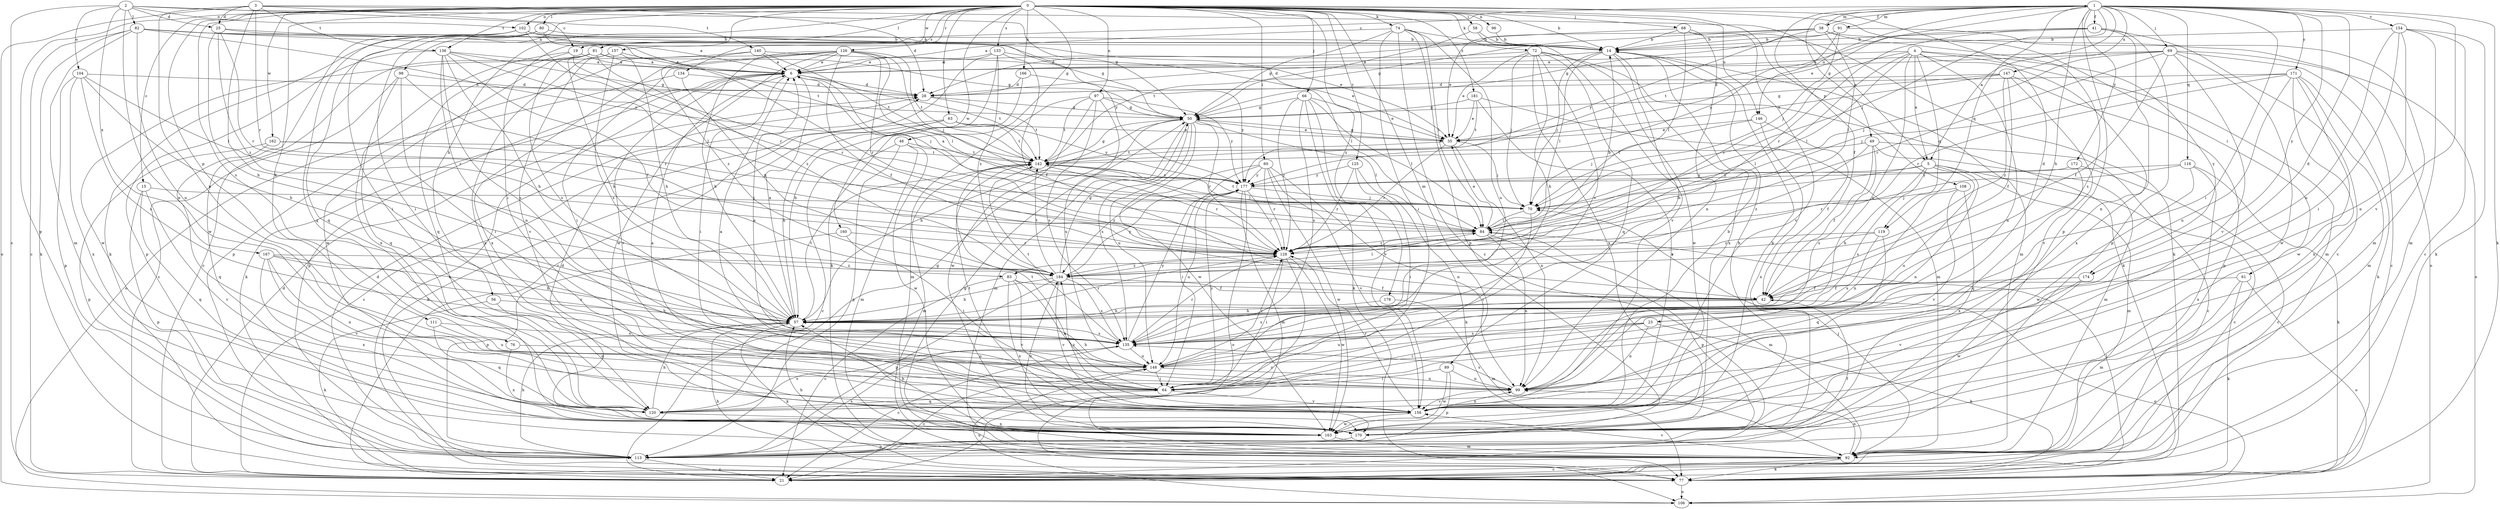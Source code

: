 strict digraph  {
0;
1;
2;
3;
4;
5;
6;
14;
15;
19;
21;
23;
25;
28;
35;
38;
41;
42;
46;
49;
50;
56;
57;
58;
60;
61;
63;
64;
66;
68;
69;
70;
72;
74;
76;
77;
80;
81;
82;
83;
84;
89;
91;
92;
96;
97;
98;
99;
102;
104;
106;
108;
111;
113;
116;
119;
120;
125;
126;
128;
133;
134;
135;
136;
140;
142;
146;
147;
148;
154;
156;
157;
160;
162;
163;
166;
167;
170;
171;
172;
174;
177;
178;
181;
184;
0 -> 14  [label=b];
0 -> 15  [label=c];
0 -> 23  [label=d];
0 -> 46  [label=g];
0 -> 56  [label=h];
0 -> 58  [label=i];
0 -> 60  [label=i];
0 -> 61  [label=i];
0 -> 63  [label=i];
0 -> 64  [label=i];
0 -> 66  [label=j];
0 -> 68  [label=j];
0 -> 72  [label=k];
0 -> 74  [label=k];
0 -> 76  [label=k];
0 -> 80  [label=l];
0 -> 81  [label=l];
0 -> 89  [label=m];
0 -> 96  [label=n];
0 -> 97  [label=n];
0 -> 98  [label=n];
0 -> 102  [label=o];
0 -> 108  [label=p];
0 -> 111  [label=p];
0 -> 113  [label=p];
0 -> 125  [label=r];
0 -> 126  [label=r];
0 -> 133  [label=s];
0 -> 134  [label=s];
0 -> 135  [label=s];
0 -> 136  [label=t];
0 -> 146  [label=u];
0 -> 157  [label=w];
0 -> 160  [label=w];
0 -> 162  [label=w];
0 -> 166  [label=x];
0 -> 178  [label=z];
0 -> 181  [label=z];
1 -> 5  [label=a];
1 -> 19  [label=c];
1 -> 23  [label=d];
1 -> 35  [label=e];
1 -> 38  [label=f];
1 -> 41  [label=f];
1 -> 42  [label=f];
1 -> 49  [label=g];
1 -> 57  [label=h];
1 -> 64  [label=i];
1 -> 69  [label=j];
1 -> 70  [label=j];
1 -> 77  [label=k];
1 -> 91  [label=m];
1 -> 113  [label=p];
1 -> 116  [label=q];
1 -> 119  [label=q];
1 -> 146  [label=u];
1 -> 147  [label=u];
1 -> 154  [label=v];
1 -> 156  [label=v];
1 -> 171  [label=y];
1 -> 172  [label=y];
1 -> 174  [label=y];
2 -> 19  [label=c];
2 -> 21  [label=c];
2 -> 25  [label=d];
2 -> 50  [label=g];
2 -> 82  [label=l];
2 -> 99  [label=n];
2 -> 102  [label=o];
2 -> 104  [label=o];
2 -> 167  [label=x];
3 -> 5  [label=a];
3 -> 25  [label=d];
3 -> 28  [label=d];
3 -> 83  [label=l];
3 -> 106  [label=o];
3 -> 128  [label=r];
3 -> 136  [label=t];
3 -> 140  [label=t];
3 -> 148  [label=u];
4 -> 5  [label=a];
4 -> 6  [label=a];
4 -> 83  [label=l];
4 -> 84  [label=l];
4 -> 92  [label=m];
4 -> 99  [label=n];
4 -> 119  [label=q];
4 -> 128  [label=r];
4 -> 135  [label=s];
4 -> 170  [label=x];
4 -> 174  [label=y];
5 -> 21  [label=c];
5 -> 57  [label=h];
5 -> 84  [label=l];
5 -> 92  [label=m];
5 -> 99  [label=n];
5 -> 135  [label=s];
5 -> 148  [label=u];
5 -> 177  [label=y];
6 -> 28  [label=d];
6 -> 64  [label=i];
6 -> 70  [label=j];
6 -> 77  [label=k];
6 -> 113  [label=p];
6 -> 142  [label=t];
6 -> 156  [label=v];
14 -> 6  [label=a];
14 -> 70  [label=j];
14 -> 84  [label=l];
14 -> 92  [label=m];
14 -> 135  [label=s];
14 -> 170  [label=x];
15 -> 70  [label=j];
15 -> 113  [label=p];
15 -> 120  [label=q];
15 -> 156  [label=v];
19 -> 6  [label=a];
19 -> 120  [label=q];
19 -> 128  [label=r];
19 -> 170  [label=x];
21 -> 28  [label=d];
23 -> 64  [label=i];
23 -> 77  [label=k];
23 -> 99  [label=n];
23 -> 135  [label=s];
23 -> 148  [label=u];
25 -> 6  [label=a];
25 -> 14  [label=b];
25 -> 57  [label=h];
25 -> 128  [label=r];
25 -> 184  [label=z];
28 -> 50  [label=g];
28 -> 142  [label=t];
35 -> 50  [label=g];
35 -> 70  [label=j];
35 -> 99  [label=n];
35 -> 128  [label=r];
35 -> 142  [label=t];
38 -> 14  [label=b];
38 -> 28  [label=d];
38 -> 50  [label=g];
38 -> 84  [label=l];
38 -> 106  [label=o];
38 -> 135  [label=s];
38 -> 177  [label=y];
38 -> 1  [label=m];
41 -> 14  [label=b];
41 -> 21  [label=c];
41 -> 99  [label=n];
41 -> 113  [label=p];
41 -> 128  [label=r];
41 -> 142  [label=t];
42 -> 57  [label=h];
42 -> 106  [label=o];
42 -> 135  [label=s];
46 -> 21  [label=c];
46 -> 92  [label=m];
46 -> 113  [label=p];
46 -> 142  [label=t];
46 -> 163  [label=w];
49 -> 21  [label=c];
49 -> 42  [label=f];
49 -> 92  [label=m];
49 -> 135  [label=s];
49 -> 142  [label=t];
49 -> 184  [label=z];
50 -> 35  [label=e];
50 -> 57  [label=h];
50 -> 84  [label=l];
50 -> 92  [label=m];
50 -> 128  [label=r];
50 -> 135  [label=s];
50 -> 148  [label=u];
50 -> 163  [label=w];
56 -> 57  [label=h];
56 -> 77  [label=k];
56 -> 120  [label=q];
57 -> 6  [label=a];
57 -> 77  [label=k];
57 -> 128  [label=r];
57 -> 135  [label=s];
57 -> 142  [label=t];
58 -> 14  [label=b];
58 -> 142  [label=t];
58 -> 156  [label=v];
60 -> 64  [label=i];
60 -> 99  [label=n];
60 -> 128  [label=r];
60 -> 156  [label=v];
60 -> 163  [label=w];
60 -> 177  [label=y];
60 -> 184  [label=z];
61 -> 42  [label=f];
61 -> 77  [label=k];
61 -> 92  [label=m];
61 -> 106  [label=o];
63 -> 21  [label=c];
63 -> 35  [label=e];
63 -> 57  [label=h];
63 -> 77  [label=k];
63 -> 142  [label=t];
63 -> 177  [label=y];
64 -> 6  [label=a];
64 -> 120  [label=q];
64 -> 142  [label=t];
64 -> 156  [label=v];
64 -> 177  [label=y];
66 -> 35  [label=e];
66 -> 50  [label=g];
66 -> 77  [label=k];
66 -> 84  [label=l];
66 -> 128  [label=r];
66 -> 135  [label=s];
66 -> 156  [label=v];
68 -> 14  [label=b];
68 -> 35  [label=e];
68 -> 77  [label=k];
68 -> 84  [label=l];
68 -> 99  [label=n];
68 -> 156  [label=v];
69 -> 6  [label=a];
69 -> 21  [label=c];
69 -> 28  [label=d];
69 -> 42  [label=f];
69 -> 70  [label=j];
69 -> 106  [label=o];
69 -> 128  [label=r];
69 -> 156  [label=v];
69 -> 163  [label=w];
70 -> 6  [label=a];
70 -> 64  [label=i];
70 -> 84  [label=l];
70 -> 142  [label=t];
72 -> 6  [label=a];
72 -> 35  [label=e];
72 -> 57  [label=h];
72 -> 70  [label=j];
72 -> 77  [label=k];
72 -> 120  [label=q];
72 -> 135  [label=s];
72 -> 163  [label=w];
72 -> 170  [label=x];
74 -> 6  [label=a];
74 -> 14  [label=b];
74 -> 21  [label=c];
74 -> 50  [label=g];
74 -> 64  [label=i];
74 -> 84  [label=l];
74 -> 113  [label=p];
74 -> 148  [label=u];
76 -> 148  [label=u];
76 -> 170  [label=x];
77 -> 6  [label=a];
77 -> 57  [label=h];
77 -> 84  [label=l];
77 -> 106  [label=o];
80 -> 14  [label=b];
80 -> 64  [label=i];
80 -> 77  [label=k];
80 -> 84  [label=l];
80 -> 120  [label=q];
81 -> 6  [label=a];
81 -> 21  [label=c];
81 -> 50  [label=g];
81 -> 57  [label=h];
81 -> 135  [label=s];
81 -> 163  [label=w];
81 -> 184  [label=z];
82 -> 14  [label=b];
82 -> 21  [label=c];
82 -> 50  [label=g];
82 -> 77  [label=k];
82 -> 92  [label=m];
82 -> 142  [label=t];
82 -> 148  [label=u];
82 -> 177  [label=y];
83 -> 21  [label=c];
83 -> 42  [label=f];
83 -> 99  [label=n];
83 -> 156  [label=v];
83 -> 170  [label=x];
84 -> 35  [label=e];
84 -> 92  [label=m];
84 -> 99  [label=n];
84 -> 113  [label=p];
84 -> 128  [label=r];
89 -> 64  [label=i];
89 -> 99  [label=n];
89 -> 113  [label=p];
89 -> 163  [label=w];
91 -> 14  [label=b];
91 -> 50  [label=g];
91 -> 70  [label=j];
91 -> 92  [label=m];
91 -> 177  [label=y];
92 -> 21  [label=c];
92 -> 50  [label=g];
92 -> 57  [label=h];
92 -> 70  [label=j];
92 -> 77  [label=k];
92 -> 99  [label=n];
92 -> 156  [label=v];
96 -> 14  [label=b];
97 -> 50  [label=g];
97 -> 92  [label=m];
97 -> 135  [label=s];
97 -> 142  [label=t];
97 -> 148  [label=u];
97 -> 163  [label=w];
97 -> 177  [label=y];
98 -> 21  [label=c];
98 -> 28  [label=d];
98 -> 64  [label=i];
98 -> 120  [label=q];
98 -> 128  [label=r];
99 -> 135  [label=s];
99 -> 156  [label=v];
102 -> 14  [label=b];
102 -> 35  [label=e];
102 -> 64  [label=i];
102 -> 120  [label=q];
102 -> 128  [label=r];
102 -> 163  [label=w];
102 -> 177  [label=y];
104 -> 28  [label=d];
104 -> 57  [label=h];
104 -> 113  [label=p];
104 -> 128  [label=r];
104 -> 135  [label=s];
104 -> 170  [label=x];
106 -> 148  [label=u];
108 -> 70  [label=j];
108 -> 99  [label=n];
108 -> 156  [label=v];
108 -> 170  [label=x];
111 -> 120  [label=q];
111 -> 135  [label=s];
111 -> 148  [label=u];
113 -> 21  [label=c];
113 -> 28  [label=d];
113 -> 42  [label=f];
113 -> 57  [label=h];
113 -> 135  [label=s];
116 -> 77  [label=k];
116 -> 128  [label=r];
116 -> 163  [label=w];
116 -> 170  [label=x];
116 -> 177  [label=y];
119 -> 120  [label=q];
119 -> 128  [label=r];
119 -> 135  [label=s];
119 -> 184  [label=z];
120 -> 50  [label=g];
120 -> 57  [label=h];
120 -> 135  [label=s];
120 -> 170  [label=x];
125 -> 64  [label=i];
125 -> 77  [label=k];
125 -> 128  [label=r];
125 -> 177  [label=y];
126 -> 6  [label=a];
126 -> 42  [label=f];
126 -> 57  [label=h];
126 -> 64  [label=i];
126 -> 70  [label=j];
126 -> 84  [label=l];
126 -> 113  [label=p];
126 -> 128  [label=r];
126 -> 142  [label=t];
126 -> 163  [label=w];
126 -> 170  [label=x];
128 -> 14  [label=b];
128 -> 21  [label=c];
128 -> 64  [label=i];
128 -> 163  [label=w];
128 -> 184  [label=z];
133 -> 6  [label=a];
133 -> 21  [label=c];
133 -> 42  [label=f];
133 -> 77  [label=k];
133 -> 84  [label=l];
133 -> 184  [label=z];
134 -> 28  [label=d];
134 -> 106  [label=o];
134 -> 184  [label=z];
135 -> 21  [label=c];
135 -> 128  [label=r];
135 -> 142  [label=t];
135 -> 148  [label=u];
135 -> 177  [label=y];
136 -> 6  [label=a];
136 -> 42  [label=f];
136 -> 50  [label=g];
136 -> 57  [label=h];
136 -> 84  [label=l];
136 -> 99  [label=n];
136 -> 113  [label=p];
136 -> 135  [label=s];
140 -> 6  [label=a];
140 -> 35  [label=e];
140 -> 142  [label=t];
140 -> 163  [label=w];
140 -> 184  [label=z];
142 -> 50  [label=g];
142 -> 84  [label=l];
142 -> 92  [label=m];
142 -> 128  [label=r];
142 -> 177  [label=y];
146 -> 35  [label=e];
146 -> 42  [label=f];
146 -> 70  [label=j];
146 -> 170  [label=x];
147 -> 28  [label=d];
147 -> 35  [label=e];
147 -> 42  [label=f];
147 -> 50  [label=g];
147 -> 113  [label=p];
147 -> 156  [label=v];
147 -> 184  [label=z];
148 -> 6  [label=a];
148 -> 21  [label=c];
148 -> 57  [label=h];
148 -> 64  [label=i];
148 -> 99  [label=n];
148 -> 128  [label=r];
154 -> 14  [label=b];
154 -> 21  [label=c];
154 -> 64  [label=i];
154 -> 77  [label=k];
154 -> 92  [label=m];
154 -> 99  [label=n];
154 -> 148  [label=u];
156 -> 6  [label=a];
156 -> 14  [label=b];
156 -> 99  [label=n];
156 -> 128  [label=r];
156 -> 142  [label=t];
156 -> 163  [label=w];
156 -> 184  [label=z];
157 -> 6  [label=a];
157 -> 57  [label=h];
157 -> 135  [label=s];
157 -> 156  [label=v];
157 -> 170  [label=x];
160 -> 64  [label=i];
160 -> 113  [label=p];
160 -> 128  [label=r];
162 -> 70  [label=j];
162 -> 113  [label=p];
162 -> 120  [label=q];
162 -> 142  [label=t];
163 -> 14  [label=b];
163 -> 28  [label=d];
163 -> 57  [label=h];
163 -> 92  [label=m];
163 -> 184  [label=z];
166 -> 28  [label=d];
166 -> 57  [label=h];
166 -> 177  [label=y];
167 -> 57  [label=h];
167 -> 99  [label=n];
167 -> 135  [label=s];
167 -> 156  [label=v];
167 -> 170  [label=x];
167 -> 184  [label=z];
170 -> 14  [label=b];
170 -> 113  [label=p];
171 -> 28  [label=d];
171 -> 70  [label=j];
171 -> 77  [label=k];
171 -> 92  [label=m];
171 -> 128  [label=r];
171 -> 148  [label=u];
171 -> 163  [label=w];
171 -> 170  [label=x];
172 -> 21  [label=c];
172 -> 120  [label=q];
172 -> 177  [label=y];
174 -> 42  [label=f];
174 -> 156  [label=v];
174 -> 163  [label=w];
177 -> 70  [label=j];
177 -> 92  [label=m];
177 -> 106  [label=o];
177 -> 128  [label=r];
177 -> 148  [label=u];
178 -> 57  [label=h];
178 -> 92  [label=m];
181 -> 35  [label=e];
181 -> 50  [label=g];
181 -> 92  [label=m];
181 -> 142  [label=t];
181 -> 156  [label=v];
184 -> 42  [label=f];
184 -> 50  [label=g];
184 -> 57  [label=h];
184 -> 84  [label=l];
184 -> 113  [label=p];
184 -> 135  [label=s];
184 -> 142  [label=t];
184 -> 156  [label=v];
184 -> 177  [label=y];
}
